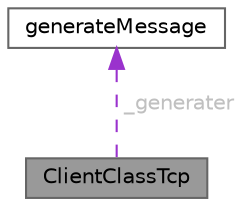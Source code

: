 digraph "ClientClassTcp"
{
 // LATEX_PDF_SIZE
  bgcolor="transparent";
  edge [fontname=Helvetica,fontsize=10,labelfontname=Helvetica,labelfontsize=10];
  node [fontname=Helvetica,fontsize=10,shape=box,height=0.2,width=0.4];
  Node1 [id="Node000001",label="ClientClassTcp",height=0.2,width=0.4,color="gray40", fillcolor="grey60", style="filled", fontcolor="black",tooltip="کلاس مدیریت اتصال در سمت کلاینت"];
  Node2 -> Node1 [id="edge1_Node000001_Node000002",dir="back",color="darkorchid3",style="dashed",tooltip=" ",label=<<TABLE CELLBORDER="0" BORDER="0"><TR><TD VALIGN="top" ALIGN="LEFT" CELLPADDING="1" CELLSPACING="0">_generater</TD></TR>
</TABLE>> ,fontcolor="grey" ];
  Node2 [id="Node000002",label="generateMessage",height=0.2,width=0.4,color="gray40", fillcolor="white", style="filled",URL="$classgenerate_message.html",tooltip="کلاس ساخت پیام برای ارتباط با سرور"];
}
